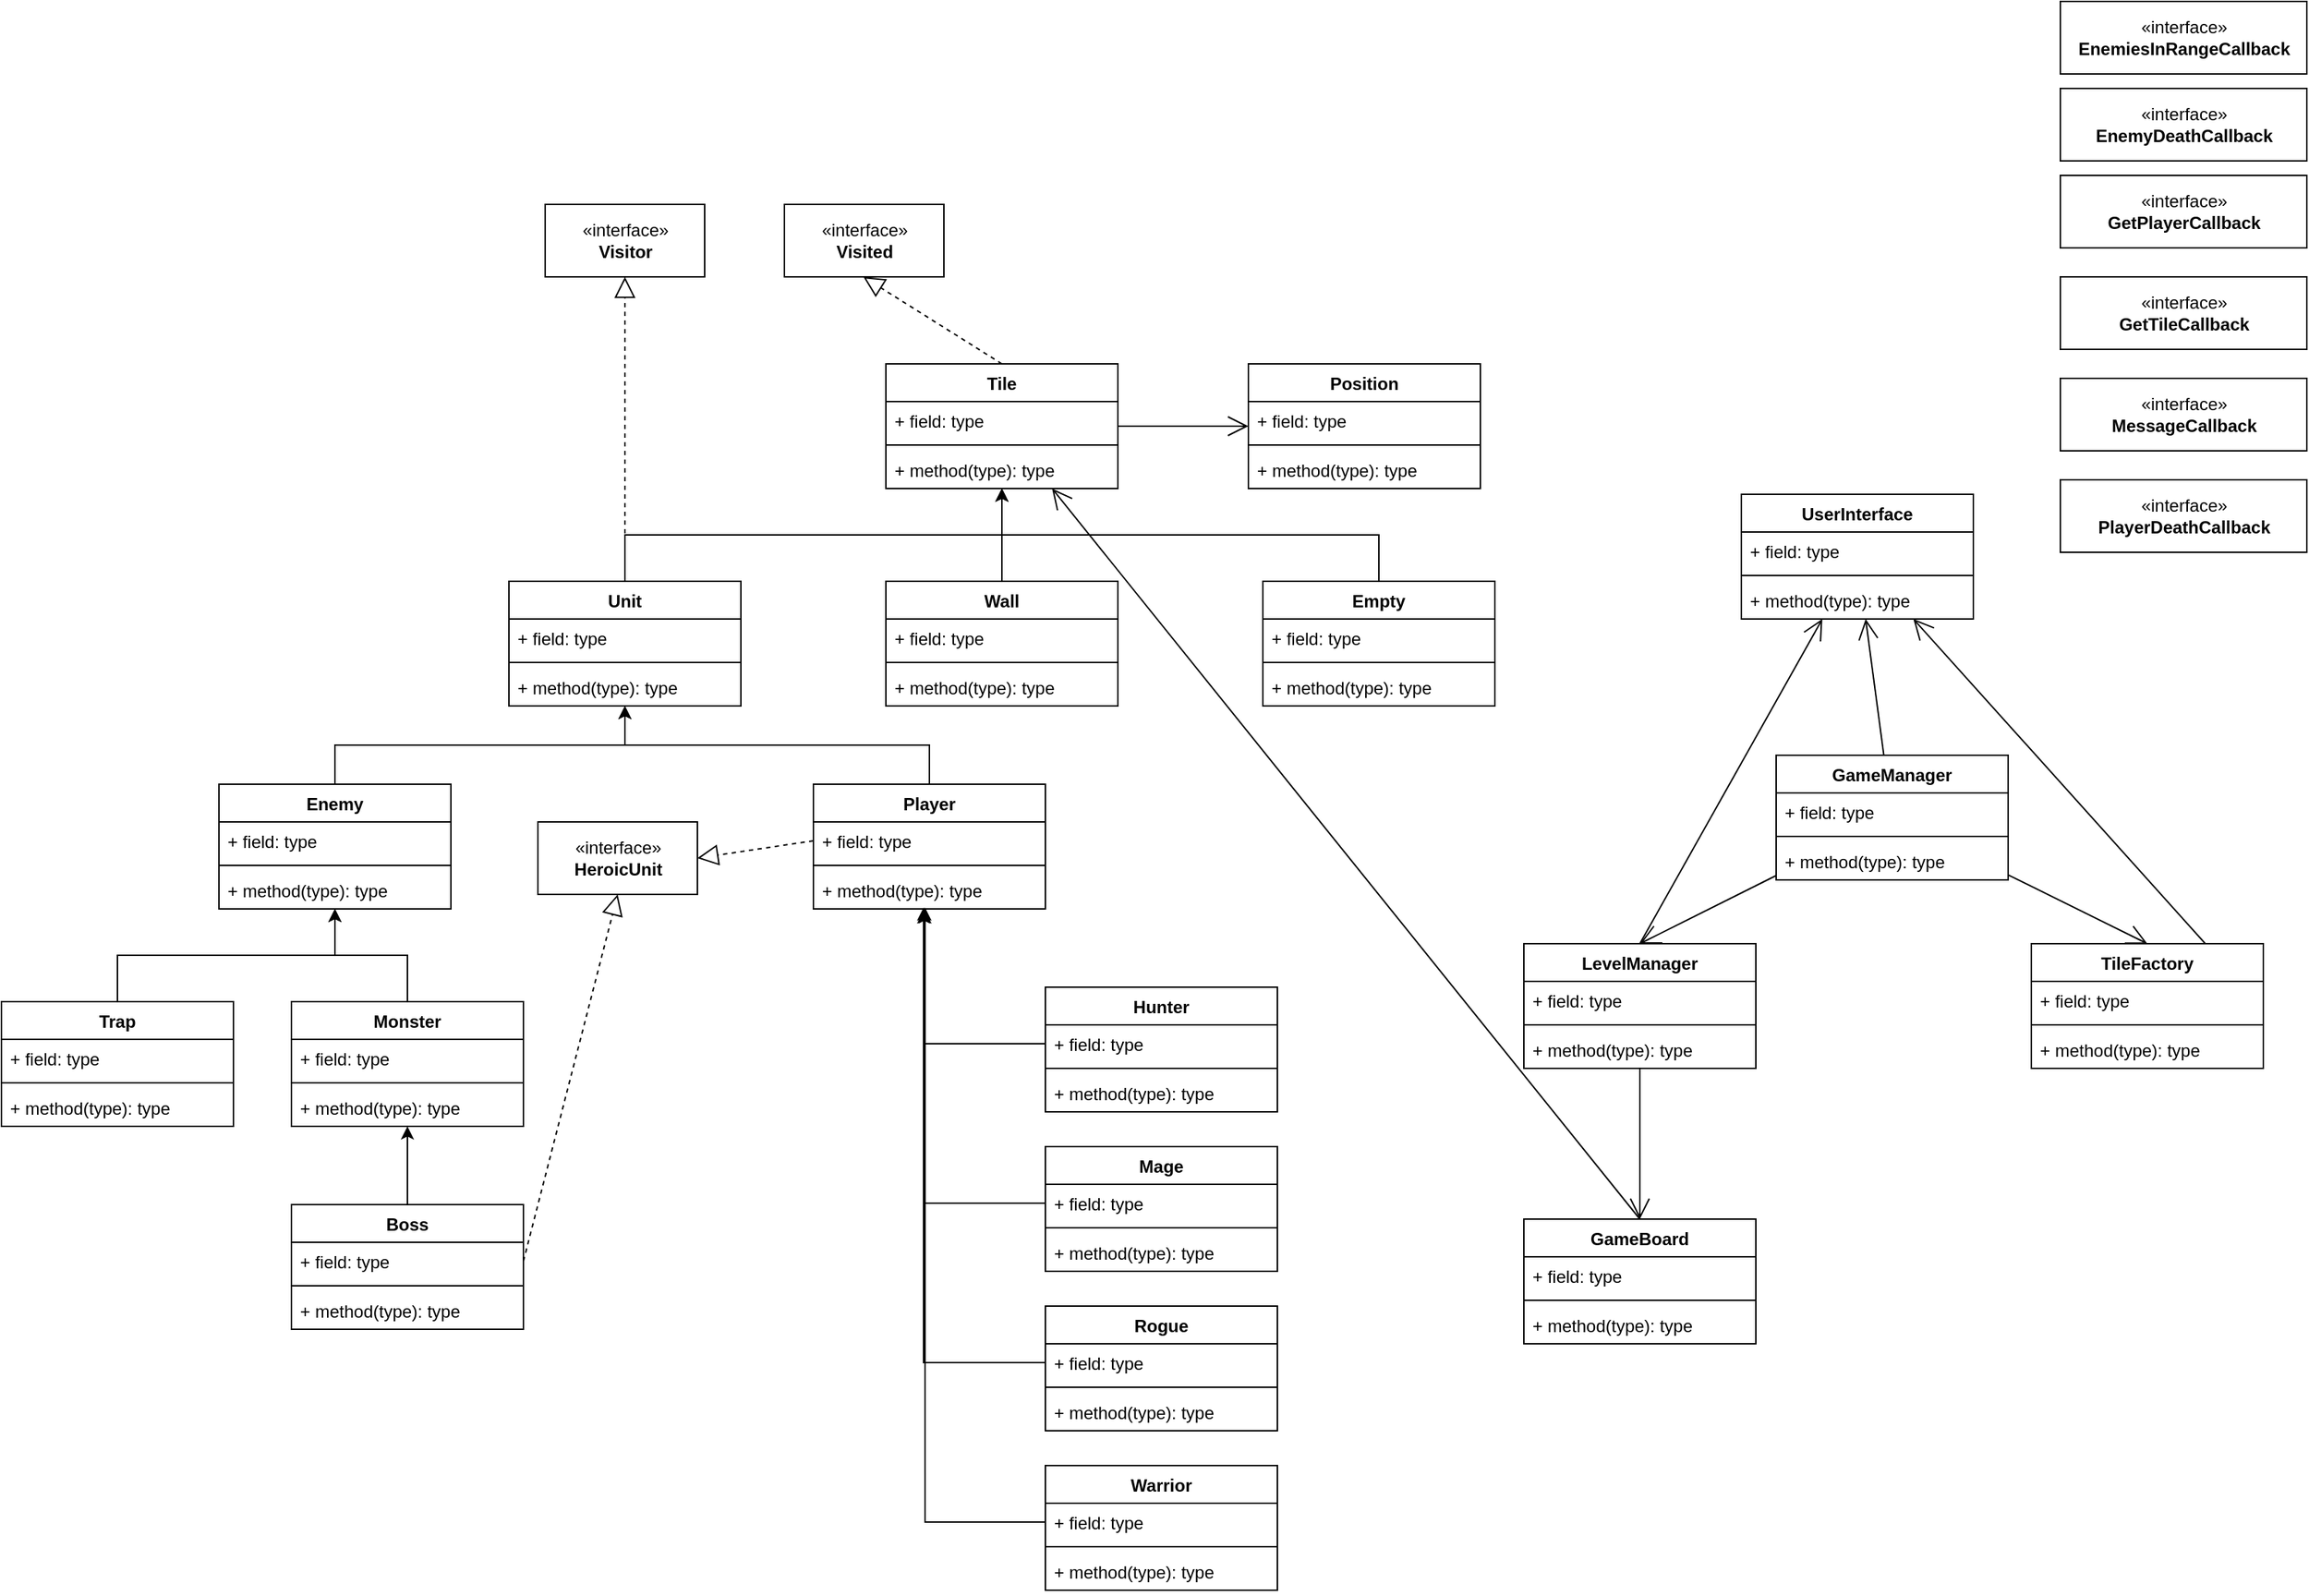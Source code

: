 <mxfile version="20.0.1" type="github">
  <diagram id="C5RBs43oDa-KdzZeNtuy" name="Page-1">
    <mxGraphModel dx="2249" dy="762" grid="1" gridSize="10" guides="1" tooltips="1" connect="1" arrows="1" fold="1" page="1" pageScale="1" pageWidth="827" pageHeight="1169" math="0" shadow="0">
      <root>
        <mxCell id="WIyWlLk6GJQsqaUBKTNV-0" />
        <mxCell id="WIyWlLk6GJQsqaUBKTNV-1" parent="WIyWlLk6GJQsqaUBKTNV-0" />
        <mxCell id="JuZ7l4JtfOOF57a4JMXo-0" value="UserInterface" style="swimlane;fontStyle=1;align=center;verticalAlign=top;childLayout=stackLayout;horizontal=1;startSize=26;horizontalStack=0;resizeParent=1;resizeParentMax=0;resizeLast=0;collapsible=1;marginBottom=0;" vertex="1" parent="WIyWlLk6GJQsqaUBKTNV-1">
          <mxGeometry x="390" y="360" width="160" height="86" as="geometry" />
        </mxCell>
        <mxCell id="JuZ7l4JtfOOF57a4JMXo-1" value="+ field: type" style="text;strokeColor=none;fillColor=none;align=left;verticalAlign=top;spacingLeft=4;spacingRight=4;overflow=hidden;rotatable=0;points=[[0,0.5],[1,0.5]];portConstraint=eastwest;" vertex="1" parent="JuZ7l4JtfOOF57a4JMXo-0">
          <mxGeometry y="26" width="160" height="26" as="geometry" />
        </mxCell>
        <mxCell id="JuZ7l4JtfOOF57a4JMXo-2" value="" style="line;strokeWidth=1;fillColor=none;align=left;verticalAlign=middle;spacingTop=-1;spacingLeft=3;spacingRight=3;rotatable=0;labelPosition=right;points=[];portConstraint=eastwest;" vertex="1" parent="JuZ7l4JtfOOF57a4JMXo-0">
          <mxGeometry y="52" width="160" height="8" as="geometry" />
        </mxCell>
        <mxCell id="JuZ7l4JtfOOF57a4JMXo-3" value="+ method(type): type" style="text;strokeColor=none;fillColor=none;align=left;verticalAlign=top;spacingLeft=4;spacingRight=4;overflow=hidden;rotatable=0;points=[[0,0.5],[1,0.5]];portConstraint=eastwest;" vertex="1" parent="JuZ7l4JtfOOF57a4JMXo-0">
          <mxGeometry y="60" width="160" height="26" as="geometry" />
        </mxCell>
        <mxCell id="JuZ7l4JtfOOF57a4JMXo-8" value="GameBoard" style="swimlane;fontStyle=1;align=center;verticalAlign=top;childLayout=stackLayout;horizontal=1;startSize=26;horizontalStack=0;resizeParent=1;resizeParentMax=0;resizeLast=0;collapsible=1;marginBottom=0;" vertex="1" parent="WIyWlLk6GJQsqaUBKTNV-1">
          <mxGeometry x="240" y="860" width="160" height="86" as="geometry" />
        </mxCell>
        <mxCell id="JuZ7l4JtfOOF57a4JMXo-9" value="+ field: type" style="text;strokeColor=none;fillColor=none;align=left;verticalAlign=top;spacingLeft=4;spacingRight=4;overflow=hidden;rotatable=0;points=[[0,0.5],[1,0.5]];portConstraint=eastwest;" vertex="1" parent="JuZ7l4JtfOOF57a4JMXo-8">
          <mxGeometry y="26" width="160" height="26" as="geometry" />
        </mxCell>
        <mxCell id="JuZ7l4JtfOOF57a4JMXo-10" value="" style="line;strokeWidth=1;fillColor=none;align=left;verticalAlign=middle;spacingTop=-1;spacingLeft=3;spacingRight=3;rotatable=0;labelPosition=right;points=[];portConstraint=eastwest;" vertex="1" parent="JuZ7l4JtfOOF57a4JMXo-8">
          <mxGeometry y="52" width="160" height="8" as="geometry" />
        </mxCell>
        <mxCell id="JuZ7l4JtfOOF57a4JMXo-11" value="+ method(type): type" style="text;strokeColor=none;fillColor=none;align=left;verticalAlign=top;spacingLeft=4;spacingRight=4;overflow=hidden;rotatable=0;points=[[0,0.5],[1,0.5]];portConstraint=eastwest;" vertex="1" parent="JuZ7l4JtfOOF57a4JMXo-8">
          <mxGeometry y="60" width="160" height="26" as="geometry" />
        </mxCell>
        <mxCell id="JuZ7l4JtfOOF57a4JMXo-12" value="GameManager" style="swimlane;fontStyle=1;align=center;verticalAlign=top;childLayout=stackLayout;horizontal=1;startSize=26;horizontalStack=0;resizeParent=1;resizeParentMax=0;resizeLast=0;collapsible=1;marginBottom=0;" vertex="1" parent="WIyWlLk6GJQsqaUBKTNV-1">
          <mxGeometry x="414" y="540" width="160" height="86" as="geometry" />
        </mxCell>
        <mxCell id="JuZ7l4JtfOOF57a4JMXo-13" value="+ field: type" style="text;strokeColor=none;fillColor=none;align=left;verticalAlign=top;spacingLeft=4;spacingRight=4;overflow=hidden;rotatable=0;points=[[0,0.5],[1,0.5]];portConstraint=eastwest;" vertex="1" parent="JuZ7l4JtfOOF57a4JMXo-12">
          <mxGeometry y="26" width="160" height="26" as="geometry" />
        </mxCell>
        <mxCell id="JuZ7l4JtfOOF57a4JMXo-14" value="" style="line;strokeWidth=1;fillColor=none;align=left;verticalAlign=middle;spacingTop=-1;spacingLeft=3;spacingRight=3;rotatable=0;labelPosition=right;points=[];portConstraint=eastwest;" vertex="1" parent="JuZ7l4JtfOOF57a4JMXo-12">
          <mxGeometry y="52" width="160" height="8" as="geometry" />
        </mxCell>
        <mxCell id="JuZ7l4JtfOOF57a4JMXo-15" value="+ method(type): type" style="text;strokeColor=none;fillColor=none;align=left;verticalAlign=top;spacingLeft=4;spacingRight=4;overflow=hidden;rotatable=0;points=[[0,0.5],[1,0.5]];portConstraint=eastwest;" vertex="1" parent="JuZ7l4JtfOOF57a4JMXo-12">
          <mxGeometry y="60" width="160" height="26" as="geometry" />
        </mxCell>
        <mxCell id="JuZ7l4JtfOOF57a4JMXo-16" value="LevelManager" style="swimlane;fontStyle=1;align=center;verticalAlign=top;childLayout=stackLayout;horizontal=1;startSize=26;horizontalStack=0;resizeParent=1;resizeParentMax=0;resizeLast=0;collapsible=1;marginBottom=0;" vertex="1" parent="WIyWlLk6GJQsqaUBKTNV-1">
          <mxGeometry x="240" y="670" width="160" height="86" as="geometry" />
        </mxCell>
        <mxCell id="JuZ7l4JtfOOF57a4JMXo-17" value="+ field: type" style="text;strokeColor=none;fillColor=none;align=left;verticalAlign=top;spacingLeft=4;spacingRight=4;overflow=hidden;rotatable=0;points=[[0,0.5],[1,0.5]];portConstraint=eastwest;" vertex="1" parent="JuZ7l4JtfOOF57a4JMXo-16">
          <mxGeometry y="26" width="160" height="26" as="geometry" />
        </mxCell>
        <mxCell id="JuZ7l4JtfOOF57a4JMXo-18" value="" style="line;strokeWidth=1;fillColor=none;align=left;verticalAlign=middle;spacingTop=-1;spacingLeft=3;spacingRight=3;rotatable=0;labelPosition=right;points=[];portConstraint=eastwest;" vertex="1" parent="JuZ7l4JtfOOF57a4JMXo-16">
          <mxGeometry y="52" width="160" height="8" as="geometry" />
        </mxCell>
        <mxCell id="JuZ7l4JtfOOF57a4JMXo-19" value="+ method(type): type" style="text;strokeColor=none;fillColor=none;align=left;verticalAlign=top;spacingLeft=4;spacingRight=4;overflow=hidden;rotatable=0;points=[[0,0.5],[1,0.5]];portConstraint=eastwest;" vertex="1" parent="JuZ7l4JtfOOF57a4JMXo-16">
          <mxGeometry y="60" width="160" height="26" as="geometry" />
        </mxCell>
        <mxCell id="JuZ7l4JtfOOF57a4JMXo-20" value="Position" style="swimlane;fontStyle=1;align=center;verticalAlign=top;childLayout=stackLayout;horizontal=1;startSize=26;horizontalStack=0;resizeParent=1;resizeParentMax=0;resizeLast=0;collapsible=1;marginBottom=0;" vertex="1" parent="WIyWlLk6GJQsqaUBKTNV-1">
          <mxGeometry x="50" y="270" width="160" height="86" as="geometry" />
        </mxCell>
        <mxCell id="JuZ7l4JtfOOF57a4JMXo-21" value="+ field: type" style="text;strokeColor=none;fillColor=none;align=left;verticalAlign=top;spacingLeft=4;spacingRight=4;overflow=hidden;rotatable=0;points=[[0,0.5],[1,0.5]];portConstraint=eastwest;" vertex="1" parent="JuZ7l4JtfOOF57a4JMXo-20">
          <mxGeometry y="26" width="160" height="26" as="geometry" />
        </mxCell>
        <mxCell id="JuZ7l4JtfOOF57a4JMXo-22" value="" style="line;strokeWidth=1;fillColor=none;align=left;verticalAlign=middle;spacingTop=-1;spacingLeft=3;spacingRight=3;rotatable=0;labelPosition=right;points=[];portConstraint=eastwest;" vertex="1" parent="JuZ7l4JtfOOF57a4JMXo-20">
          <mxGeometry y="52" width="160" height="8" as="geometry" />
        </mxCell>
        <mxCell id="JuZ7l4JtfOOF57a4JMXo-23" value="+ method(type): type" style="text;strokeColor=none;fillColor=none;align=left;verticalAlign=top;spacingLeft=4;spacingRight=4;overflow=hidden;rotatable=0;points=[[0,0.5],[1,0.5]];portConstraint=eastwest;" vertex="1" parent="JuZ7l4JtfOOF57a4JMXo-20">
          <mxGeometry y="60" width="160" height="26" as="geometry" />
        </mxCell>
        <mxCell id="JuZ7l4JtfOOF57a4JMXo-24" value="Tile" style="swimlane;fontStyle=1;align=center;verticalAlign=top;childLayout=stackLayout;horizontal=1;startSize=26;horizontalStack=0;resizeParent=1;resizeParentMax=0;resizeLast=0;collapsible=1;marginBottom=0;" vertex="1" parent="WIyWlLk6GJQsqaUBKTNV-1">
          <mxGeometry x="-200" y="270" width="160" height="86" as="geometry" />
        </mxCell>
        <mxCell id="JuZ7l4JtfOOF57a4JMXo-25" value="+ field: type" style="text;strokeColor=none;fillColor=none;align=left;verticalAlign=top;spacingLeft=4;spacingRight=4;overflow=hidden;rotatable=0;points=[[0,0.5],[1,0.5]];portConstraint=eastwest;" vertex="1" parent="JuZ7l4JtfOOF57a4JMXo-24">
          <mxGeometry y="26" width="160" height="26" as="geometry" />
        </mxCell>
        <mxCell id="JuZ7l4JtfOOF57a4JMXo-26" value="" style="line;strokeWidth=1;fillColor=none;align=left;verticalAlign=middle;spacingTop=-1;spacingLeft=3;spacingRight=3;rotatable=0;labelPosition=right;points=[];portConstraint=eastwest;" vertex="1" parent="JuZ7l4JtfOOF57a4JMXo-24">
          <mxGeometry y="52" width="160" height="8" as="geometry" />
        </mxCell>
        <mxCell id="JuZ7l4JtfOOF57a4JMXo-27" value="+ method(type): type" style="text;strokeColor=none;fillColor=none;align=left;verticalAlign=top;spacingLeft=4;spacingRight=4;overflow=hidden;rotatable=0;points=[[0,0.5],[1,0.5]];portConstraint=eastwest;" vertex="1" parent="JuZ7l4JtfOOF57a4JMXo-24">
          <mxGeometry y="60" width="160" height="26" as="geometry" />
        </mxCell>
        <mxCell id="JuZ7l4JtfOOF57a4JMXo-28" value="TileFactory" style="swimlane;fontStyle=1;align=center;verticalAlign=top;childLayout=stackLayout;horizontal=1;startSize=26;horizontalStack=0;resizeParent=1;resizeParentMax=0;resizeLast=0;collapsible=1;marginBottom=0;" vertex="1" parent="WIyWlLk6GJQsqaUBKTNV-1">
          <mxGeometry x="590" y="670" width="160" height="86" as="geometry" />
        </mxCell>
        <mxCell id="JuZ7l4JtfOOF57a4JMXo-29" value="+ field: type" style="text;strokeColor=none;fillColor=none;align=left;verticalAlign=top;spacingLeft=4;spacingRight=4;overflow=hidden;rotatable=0;points=[[0,0.5],[1,0.5]];portConstraint=eastwest;" vertex="1" parent="JuZ7l4JtfOOF57a4JMXo-28">
          <mxGeometry y="26" width="160" height="26" as="geometry" />
        </mxCell>
        <mxCell id="JuZ7l4JtfOOF57a4JMXo-30" value="" style="line;strokeWidth=1;fillColor=none;align=left;verticalAlign=middle;spacingTop=-1;spacingLeft=3;spacingRight=3;rotatable=0;labelPosition=right;points=[];portConstraint=eastwest;" vertex="1" parent="JuZ7l4JtfOOF57a4JMXo-28">
          <mxGeometry y="52" width="160" height="8" as="geometry" />
        </mxCell>
        <mxCell id="JuZ7l4JtfOOF57a4JMXo-31" value="+ method(type): type" style="text;strokeColor=none;fillColor=none;align=left;verticalAlign=top;spacingLeft=4;spacingRight=4;overflow=hidden;rotatable=0;points=[[0,0.5],[1,0.5]];portConstraint=eastwest;" vertex="1" parent="JuZ7l4JtfOOF57a4JMXo-28">
          <mxGeometry y="60" width="160" height="26" as="geometry" />
        </mxCell>
        <mxCell id="JuZ7l4JtfOOF57a4JMXo-32" value="«interface»&lt;br&gt;&lt;b&gt;EnemiesInRangeCallback&lt;/b&gt;" style="html=1;" vertex="1" parent="WIyWlLk6GJQsqaUBKTNV-1">
          <mxGeometry x="610" y="20" width="170" height="50" as="geometry" />
        </mxCell>
        <mxCell id="JuZ7l4JtfOOF57a4JMXo-33" value="«interface»&lt;br&gt;&lt;b&gt;EnemyDeathCallback&lt;/b&gt;" style="html=1;" vertex="1" parent="WIyWlLk6GJQsqaUBKTNV-1">
          <mxGeometry x="610" y="80" width="170" height="50" as="geometry" />
        </mxCell>
        <mxCell id="JuZ7l4JtfOOF57a4JMXo-34" value="«interface»&lt;br&gt;&lt;b&gt;GetPlayerCallback&lt;/b&gt;" style="html=1;" vertex="1" parent="WIyWlLk6GJQsqaUBKTNV-1">
          <mxGeometry x="610" y="140" width="170" height="50" as="geometry" />
        </mxCell>
        <mxCell id="JuZ7l4JtfOOF57a4JMXo-35" value="«interface»&lt;br&gt;&lt;b&gt;GetTileCallback&lt;/b&gt;" style="html=1;" vertex="1" parent="WIyWlLk6GJQsqaUBKTNV-1">
          <mxGeometry x="610" y="210" width="170" height="50" as="geometry" />
        </mxCell>
        <mxCell id="JuZ7l4JtfOOF57a4JMXo-36" value="«interface»&lt;br&gt;&lt;b&gt;MessageCallback&lt;/b&gt;" style="html=1;" vertex="1" parent="WIyWlLk6GJQsqaUBKTNV-1">
          <mxGeometry x="610" y="280" width="170" height="50" as="geometry" />
        </mxCell>
        <mxCell id="JuZ7l4JtfOOF57a4JMXo-37" value="«interface»&lt;br&gt;&lt;b&gt;PlayerDeathCallback&lt;/b&gt;" style="html=1;" vertex="1" parent="WIyWlLk6GJQsqaUBKTNV-1">
          <mxGeometry x="610" y="350" width="170" height="50" as="geometry" />
        </mxCell>
        <mxCell id="JuZ7l4JtfOOF57a4JMXo-112" style="edgeStyle=orthogonalEdgeStyle;rounded=0;orthogonalLoop=1;jettySize=auto;html=1;exitX=0.5;exitY=0;exitDx=0;exitDy=0;" edge="1" parent="WIyWlLk6GJQsqaUBKTNV-1" source="JuZ7l4JtfOOF57a4JMXo-47" target="JuZ7l4JtfOOF57a4JMXo-24">
          <mxGeometry relative="1" as="geometry" />
        </mxCell>
        <mxCell id="JuZ7l4JtfOOF57a4JMXo-47" value="Unit" style="swimlane;fontStyle=1;align=center;verticalAlign=top;childLayout=stackLayout;horizontal=1;startSize=26;horizontalStack=0;resizeParent=1;resizeParentMax=0;resizeLast=0;collapsible=1;marginBottom=0;" vertex="1" parent="WIyWlLk6GJQsqaUBKTNV-1">
          <mxGeometry x="-460" y="420" width="160" height="86" as="geometry" />
        </mxCell>
        <mxCell id="JuZ7l4JtfOOF57a4JMXo-48" value="+ field: type" style="text;strokeColor=none;fillColor=none;align=left;verticalAlign=top;spacingLeft=4;spacingRight=4;overflow=hidden;rotatable=0;points=[[0,0.5],[1,0.5]];portConstraint=eastwest;" vertex="1" parent="JuZ7l4JtfOOF57a4JMXo-47">
          <mxGeometry y="26" width="160" height="26" as="geometry" />
        </mxCell>
        <mxCell id="JuZ7l4JtfOOF57a4JMXo-49" value="" style="line;strokeWidth=1;fillColor=none;align=left;verticalAlign=middle;spacingTop=-1;spacingLeft=3;spacingRight=3;rotatable=0;labelPosition=right;points=[];portConstraint=eastwest;" vertex="1" parent="JuZ7l4JtfOOF57a4JMXo-47">
          <mxGeometry y="52" width="160" height="8" as="geometry" />
        </mxCell>
        <mxCell id="JuZ7l4JtfOOF57a4JMXo-50" value="+ method(type): type" style="text;strokeColor=none;fillColor=none;align=left;verticalAlign=top;spacingLeft=4;spacingRight=4;overflow=hidden;rotatable=0;points=[[0,0.5],[1,0.5]];portConstraint=eastwest;" vertex="1" parent="JuZ7l4JtfOOF57a4JMXo-47">
          <mxGeometry y="60" width="160" height="26" as="geometry" />
        </mxCell>
        <mxCell id="JuZ7l4JtfOOF57a4JMXo-110" style="edgeStyle=orthogonalEdgeStyle;rounded=0;orthogonalLoop=1;jettySize=auto;html=1;exitX=0.5;exitY=0;exitDx=0;exitDy=0;" edge="1" parent="WIyWlLk6GJQsqaUBKTNV-1" source="JuZ7l4JtfOOF57a4JMXo-51" target="JuZ7l4JtfOOF57a4JMXo-47">
          <mxGeometry relative="1" as="geometry" />
        </mxCell>
        <mxCell id="JuZ7l4JtfOOF57a4JMXo-51" value="Player" style="swimlane;fontStyle=1;align=center;verticalAlign=top;childLayout=stackLayout;horizontal=1;startSize=26;horizontalStack=0;resizeParent=1;resizeParentMax=0;resizeLast=0;collapsible=1;marginBottom=0;" vertex="1" parent="WIyWlLk6GJQsqaUBKTNV-1">
          <mxGeometry x="-250" y="560" width="160" height="86" as="geometry" />
        </mxCell>
        <mxCell id="JuZ7l4JtfOOF57a4JMXo-52" value="+ field: type" style="text;strokeColor=none;fillColor=none;align=left;verticalAlign=top;spacingLeft=4;spacingRight=4;overflow=hidden;rotatable=0;points=[[0,0.5],[1,0.5]];portConstraint=eastwest;" vertex="1" parent="JuZ7l4JtfOOF57a4JMXo-51">
          <mxGeometry y="26" width="160" height="26" as="geometry" />
        </mxCell>
        <mxCell id="JuZ7l4JtfOOF57a4JMXo-53" value="" style="line;strokeWidth=1;fillColor=none;align=left;verticalAlign=middle;spacingTop=-1;spacingLeft=3;spacingRight=3;rotatable=0;labelPosition=right;points=[];portConstraint=eastwest;" vertex="1" parent="JuZ7l4JtfOOF57a4JMXo-51">
          <mxGeometry y="52" width="160" height="8" as="geometry" />
        </mxCell>
        <mxCell id="JuZ7l4JtfOOF57a4JMXo-54" value="+ method(type): type" style="text;strokeColor=none;fillColor=none;align=left;verticalAlign=top;spacingLeft=4;spacingRight=4;overflow=hidden;rotatable=0;points=[[0,0.5],[1,0.5]];portConstraint=eastwest;" vertex="1" parent="JuZ7l4JtfOOF57a4JMXo-51">
          <mxGeometry y="60" width="160" height="26" as="geometry" />
        </mxCell>
        <mxCell id="JuZ7l4JtfOOF57a4JMXo-111" style="edgeStyle=orthogonalEdgeStyle;rounded=0;orthogonalLoop=1;jettySize=auto;html=1;exitX=0.5;exitY=0;exitDx=0;exitDy=0;" edge="1" parent="WIyWlLk6GJQsqaUBKTNV-1" source="JuZ7l4JtfOOF57a4JMXo-55" target="JuZ7l4JtfOOF57a4JMXo-47">
          <mxGeometry relative="1" as="geometry" />
        </mxCell>
        <mxCell id="JuZ7l4JtfOOF57a4JMXo-55" value="Enemy" style="swimlane;fontStyle=1;align=center;verticalAlign=top;childLayout=stackLayout;horizontal=1;startSize=26;horizontalStack=0;resizeParent=1;resizeParentMax=0;resizeLast=0;collapsible=1;marginBottom=0;" vertex="1" parent="WIyWlLk6GJQsqaUBKTNV-1">
          <mxGeometry x="-660" y="560" width="160" height="86" as="geometry" />
        </mxCell>
        <mxCell id="JuZ7l4JtfOOF57a4JMXo-56" value="+ field: type" style="text;strokeColor=none;fillColor=none;align=left;verticalAlign=top;spacingLeft=4;spacingRight=4;overflow=hidden;rotatable=0;points=[[0,0.5],[1,0.5]];portConstraint=eastwest;" vertex="1" parent="JuZ7l4JtfOOF57a4JMXo-55">
          <mxGeometry y="26" width="160" height="26" as="geometry" />
        </mxCell>
        <mxCell id="JuZ7l4JtfOOF57a4JMXo-57" value="" style="line;strokeWidth=1;fillColor=none;align=left;verticalAlign=middle;spacingTop=-1;spacingLeft=3;spacingRight=3;rotatable=0;labelPosition=right;points=[];portConstraint=eastwest;" vertex="1" parent="JuZ7l4JtfOOF57a4JMXo-55">
          <mxGeometry y="52" width="160" height="8" as="geometry" />
        </mxCell>
        <mxCell id="JuZ7l4JtfOOF57a4JMXo-58" value="+ method(type): type" style="text;strokeColor=none;fillColor=none;align=left;verticalAlign=top;spacingLeft=4;spacingRight=4;overflow=hidden;rotatable=0;points=[[0,0.5],[1,0.5]];portConstraint=eastwest;" vertex="1" parent="JuZ7l4JtfOOF57a4JMXo-55">
          <mxGeometry y="60" width="160" height="26" as="geometry" />
        </mxCell>
        <mxCell id="JuZ7l4JtfOOF57a4JMXo-114" style="edgeStyle=orthogonalEdgeStyle;rounded=0;orthogonalLoop=1;jettySize=auto;html=1;exitX=0.5;exitY=0;exitDx=0;exitDy=0;" edge="1" parent="WIyWlLk6GJQsqaUBKTNV-1" source="JuZ7l4JtfOOF57a4JMXo-59" target="JuZ7l4JtfOOF57a4JMXo-24">
          <mxGeometry relative="1" as="geometry" />
        </mxCell>
        <mxCell id="JuZ7l4JtfOOF57a4JMXo-59" value="Empty" style="swimlane;fontStyle=1;align=center;verticalAlign=top;childLayout=stackLayout;horizontal=1;startSize=26;horizontalStack=0;resizeParent=1;resizeParentMax=0;resizeLast=0;collapsible=1;marginBottom=0;" vertex="1" parent="WIyWlLk6GJQsqaUBKTNV-1">
          <mxGeometry x="60" y="420" width="160" height="86" as="geometry" />
        </mxCell>
        <mxCell id="JuZ7l4JtfOOF57a4JMXo-60" value="+ field: type" style="text;strokeColor=none;fillColor=none;align=left;verticalAlign=top;spacingLeft=4;spacingRight=4;overflow=hidden;rotatable=0;points=[[0,0.5],[1,0.5]];portConstraint=eastwest;" vertex="1" parent="JuZ7l4JtfOOF57a4JMXo-59">
          <mxGeometry y="26" width="160" height="26" as="geometry" />
        </mxCell>
        <mxCell id="JuZ7l4JtfOOF57a4JMXo-61" value="" style="line;strokeWidth=1;fillColor=none;align=left;verticalAlign=middle;spacingTop=-1;spacingLeft=3;spacingRight=3;rotatable=0;labelPosition=right;points=[];portConstraint=eastwest;" vertex="1" parent="JuZ7l4JtfOOF57a4JMXo-59">
          <mxGeometry y="52" width="160" height="8" as="geometry" />
        </mxCell>
        <mxCell id="JuZ7l4JtfOOF57a4JMXo-62" value="+ method(type): type" style="text;strokeColor=none;fillColor=none;align=left;verticalAlign=top;spacingLeft=4;spacingRight=4;overflow=hidden;rotatable=0;points=[[0,0.5],[1,0.5]];portConstraint=eastwest;" vertex="1" parent="JuZ7l4JtfOOF57a4JMXo-59">
          <mxGeometry y="60" width="160" height="26" as="geometry" />
        </mxCell>
        <mxCell id="JuZ7l4JtfOOF57a4JMXo-113" style="edgeStyle=orthogonalEdgeStyle;rounded=0;orthogonalLoop=1;jettySize=auto;html=1;exitX=0.5;exitY=0;exitDx=0;exitDy=0;" edge="1" parent="WIyWlLk6GJQsqaUBKTNV-1" source="JuZ7l4JtfOOF57a4JMXo-63" target="JuZ7l4JtfOOF57a4JMXo-24">
          <mxGeometry relative="1" as="geometry" />
        </mxCell>
        <mxCell id="JuZ7l4JtfOOF57a4JMXo-63" value="Wall" style="swimlane;fontStyle=1;align=center;verticalAlign=top;childLayout=stackLayout;horizontal=1;startSize=26;horizontalStack=0;resizeParent=1;resizeParentMax=0;resizeLast=0;collapsible=1;marginBottom=0;" vertex="1" parent="WIyWlLk6GJQsqaUBKTNV-1">
          <mxGeometry x="-200" y="420" width="160" height="86" as="geometry" />
        </mxCell>
        <mxCell id="JuZ7l4JtfOOF57a4JMXo-64" value="+ field: type" style="text;strokeColor=none;fillColor=none;align=left;verticalAlign=top;spacingLeft=4;spacingRight=4;overflow=hidden;rotatable=0;points=[[0,0.5],[1,0.5]];portConstraint=eastwest;" vertex="1" parent="JuZ7l4JtfOOF57a4JMXo-63">
          <mxGeometry y="26" width="160" height="26" as="geometry" />
        </mxCell>
        <mxCell id="JuZ7l4JtfOOF57a4JMXo-65" value="" style="line;strokeWidth=1;fillColor=none;align=left;verticalAlign=middle;spacingTop=-1;spacingLeft=3;spacingRight=3;rotatable=0;labelPosition=right;points=[];portConstraint=eastwest;" vertex="1" parent="JuZ7l4JtfOOF57a4JMXo-63">
          <mxGeometry y="52" width="160" height="8" as="geometry" />
        </mxCell>
        <mxCell id="JuZ7l4JtfOOF57a4JMXo-66" value="+ method(type): type" style="text;strokeColor=none;fillColor=none;align=left;verticalAlign=top;spacingLeft=4;spacingRight=4;overflow=hidden;rotatable=0;points=[[0,0.5],[1,0.5]];portConstraint=eastwest;" vertex="1" parent="JuZ7l4JtfOOF57a4JMXo-63">
          <mxGeometry y="60" width="160" height="26" as="geometry" />
        </mxCell>
        <mxCell id="JuZ7l4JtfOOF57a4JMXo-67" value="«interface»&lt;br&gt;&lt;b&gt;Visitor&lt;/b&gt;" style="html=1;" vertex="1" parent="WIyWlLk6GJQsqaUBKTNV-1">
          <mxGeometry x="-435" y="160" width="110" height="50" as="geometry" />
        </mxCell>
        <mxCell id="JuZ7l4JtfOOF57a4JMXo-68" value="«interface»&lt;br&gt;&lt;b&gt;Visited&lt;/b&gt;" style="html=1;" vertex="1" parent="WIyWlLk6GJQsqaUBKTNV-1">
          <mxGeometry x="-270" y="160" width="110" height="50" as="geometry" />
        </mxCell>
        <mxCell id="JuZ7l4JtfOOF57a4JMXo-69" value="«interface»&lt;br&gt;&lt;b&gt;HeroicUnit&lt;/b&gt;" style="html=1;" vertex="1" parent="WIyWlLk6GJQsqaUBKTNV-1">
          <mxGeometry x="-440" y="586" width="110" height="50" as="geometry" />
        </mxCell>
        <mxCell id="JuZ7l4JtfOOF57a4JMXo-70" value="Hunter" style="swimlane;fontStyle=1;align=center;verticalAlign=top;childLayout=stackLayout;horizontal=1;startSize=26;horizontalStack=0;resizeParent=1;resizeParentMax=0;resizeLast=0;collapsible=1;marginBottom=0;" vertex="1" parent="WIyWlLk6GJQsqaUBKTNV-1">
          <mxGeometry x="-90" y="700" width="160" height="86" as="geometry" />
        </mxCell>
        <mxCell id="JuZ7l4JtfOOF57a4JMXo-71" value="+ field: type" style="text;strokeColor=none;fillColor=none;align=left;verticalAlign=top;spacingLeft=4;spacingRight=4;overflow=hidden;rotatable=0;points=[[0,0.5],[1,0.5]];portConstraint=eastwest;" vertex="1" parent="JuZ7l4JtfOOF57a4JMXo-70">
          <mxGeometry y="26" width="160" height="26" as="geometry" />
        </mxCell>
        <mxCell id="JuZ7l4JtfOOF57a4JMXo-72" value="" style="line;strokeWidth=1;fillColor=none;align=left;verticalAlign=middle;spacingTop=-1;spacingLeft=3;spacingRight=3;rotatable=0;labelPosition=right;points=[];portConstraint=eastwest;" vertex="1" parent="JuZ7l4JtfOOF57a4JMXo-70">
          <mxGeometry y="52" width="160" height="8" as="geometry" />
        </mxCell>
        <mxCell id="JuZ7l4JtfOOF57a4JMXo-73" value="+ method(type): type" style="text;strokeColor=none;fillColor=none;align=left;verticalAlign=top;spacingLeft=4;spacingRight=4;overflow=hidden;rotatable=0;points=[[0,0.5],[1,0.5]];portConstraint=eastwest;" vertex="1" parent="JuZ7l4JtfOOF57a4JMXo-70">
          <mxGeometry y="60" width="160" height="26" as="geometry" />
        </mxCell>
        <mxCell id="JuZ7l4JtfOOF57a4JMXo-74" value="Mage" style="swimlane;fontStyle=1;align=center;verticalAlign=top;childLayout=stackLayout;horizontal=1;startSize=26;horizontalStack=0;resizeParent=1;resizeParentMax=0;resizeLast=0;collapsible=1;marginBottom=0;" vertex="1" parent="WIyWlLk6GJQsqaUBKTNV-1">
          <mxGeometry x="-90" y="810" width="160" height="86" as="geometry" />
        </mxCell>
        <mxCell id="JuZ7l4JtfOOF57a4JMXo-75" value="+ field: type" style="text;strokeColor=none;fillColor=none;align=left;verticalAlign=top;spacingLeft=4;spacingRight=4;overflow=hidden;rotatable=0;points=[[0,0.5],[1,0.5]];portConstraint=eastwest;" vertex="1" parent="JuZ7l4JtfOOF57a4JMXo-74">
          <mxGeometry y="26" width="160" height="26" as="geometry" />
        </mxCell>
        <mxCell id="JuZ7l4JtfOOF57a4JMXo-76" value="" style="line;strokeWidth=1;fillColor=none;align=left;verticalAlign=middle;spacingTop=-1;spacingLeft=3;spacingRight=3;rotatable=0;labelPosition=right;points=[];portConstraint=eastwest;" vertex="1" parent="JuZ7l4JtfOOF57a4JMXo-74">
          <mxGeometry y="52" width="160" height="8" as="geometry" />
        </mxCell>
        <mxCell id="JuZ7l4JtfOOF57a4JMXo-77" value="+ method(type): type" style="text;strokeColor=none;fillColor=none;align=left;verticalAlign=top;spacingLeft=4;spacingRight=4;overflow=hidden;rotatable=0;points=[[0,0.5],[1,0.5]];portConstraint=eastwest;" vertex="1" parent="JuZ7l4JtfOOF57a4JMXo-74">
          <mxGeometry y="60" width="160" height="26" as="geometry" />
        </mxCell>
        <mxCell id="JuZ7l4JtfOOF57a4JMXo-78" value="Rogue" style="swimlane;fontStyle=1;align=center;verticalAlign=top;childLayout=stackLayout;horizontal=1;startSize=26;horizontalStack=0;resizeParent=1;resizeParentMax=0;resizeLast=0;collapsible=1;marginBottom=0;" vertex="1" parent="WIyWlLk6GJQsqaUBKTNV-1">
          <mxGeometry x="-90" y="920" width="160" height="86" as="geometry" />
        </mxCell>
        <mxCell id="JuZ7l4JtfOOF57a4JMXo-79" value="+ field: type" style="text;strokeColor=none;fillColor=none;align=left;verticalAlign=top;spacingLeft=4;spacingRight=4;overflow=hidden;rotatable=0;points=[[0,0.5],[1,0.5]];portConstraint=eastwest;" vertex="1" parent="JuZ7l4JtfOOF57a4JMXo-78">
          <mxGeometry y="26" width="160" height="26" as="geometry" />
        </mxCell>
        <mxCell id="JuZ7l4JtfOOF57a4JMXo-80" value="" style="line;strokeWidth=1;fillColor=none;align=left;verticalAlign=middle;spacingTop=-1;spacingLeft=3;spacingRight=3;rotatable=0;labelPosition=right;points=[];portConstraint=eastwest;" vertex="1" parent="JuZ7l4JtfOOF57a4JMXo-78">
          <mxGeometry y="52" width="160" height="8" as="geometry" />
        </mxCell>
        <mxCell id="JuZ7l4JtfOOF57a4JMXo-81" value="+ method(type): type" style="text;strokeColor=none;fillColor=none;align=left;verticalAlign=top;spacingLeft=4;spacingRight=4;overflow=hidden;rotatable=0;points=[[0,0.5],[1,0.5]];portConstraint=eastwest;" vertex="1" parent="JuZ7l4JtfOOF57a4JMXo-78">
          <mxGeometry y="60" width="160" height="26" as="geometry" />
        </mxCell>
        <mxCell id="JuZ7l4JtfOOF57a4JMXo-82" value="Warrior" style="swimlane;fontStyle=1;align=center;verticalAlign=top;childLayout=stackLayout;horizontal=1;startSize=26;horizontalStack=0;resizeParent=1;resizeParentMax=0;resizeLast=0;collapsible=1;marginBottom=0;" vertex="1" parent="WIyWlLk6GJQsqaUBKTNV-1">
          <mxGeometry x="-90" y="1030" width="160" height="86" as="geometry" />
        </mxCell>
        <mxCell id="JuZ7l4JtfOOF57a4JMXo-83" value="+ field: type" style="text;strokeColor=none;fillColor=none;align=left;verticalAlign=top;spacingLeft=4;spacingRight=4;overflow=hidden;rotatable=0;points=[[0,0.5],[1,0.5]];portConstraint=eastwest;" vertex="1" parent="JuZ7l4JtfOOF57a4JMXo-82">
          <mxGeometry y="26" width="160" height="26" as="geometry" />
        </mxCell>
        <mxCell id="JuZ7l4JtfOOF57a4JMXo-84" value="" style="line;strokeWidth=1;fillColor=none;align=left;verticalAlign=middle;spacingTop=-1;spacingLeft=3;spacingRight=3;rotatable=0;labelPosition=right;points=[];portConstraint=eastwest;" vertex="1" parent="JuZ7l4JtfOOF57a4JMXo-82">
          <mxGeometry y="52" width="160" height="8" as="geometry" />
        </mxCell>
        <mxCell id="JuZ7l4JtfOOF57a4JMXo-85" value="+ method(type): type" style="text;strokeColor=none;fillColor=none;align=left;verticalAlign=top;spacingLeft=4;spacingRight=4;overflow=hidden;rotatable=0;points=[[0,0.5],[1,0.5]];portConstraint=eastwest;" vertex="1" parent="JuZ7l4JtfOOF57a4JMXo-82">
          <mxGeometry y="60" width="160" height="26" as="geometry" />
        </mxCell>
        <mxCell id="JuZ7l4JtfOOF57a4JMXo-107" style="edgeStyle=orthogonalEdgeStyle;rounded=0;orthogonalLoop=1;jettySize=auto;html=1;exitX=0.5;exitY=0;exitDx=0;exitDy=0;" edge="1" parent="WIyWlLk6GJQsqaUBKTNV-1" source="JuZ7l4JtfOOF57a4JMXo-86" target="JuZ7l4JtfOOF57a4JMXo-55">
          <mxGeometry relative="1" as="geometry" />
        </mxCell>
        <mxCell id="JuZ7l4JtfOOF57a4JMXo-86" value="Monster" style="swimlane;fontStyle=1;align=center;verticalAlign=top;childLayout=stackLayout;horizontal=1;startSize=26;horizontalStack=0;resizeParent=1;resizeParentMax=0;resizeLast=0;collapsible=1;marginBottom=0;" vertex="1" parent="WIyWlLk6GJQsqaUBKTNV-1">
          <mxGeometry x="-610" y="710" width="160" height="86" as="geometry" />
        </mxCell>
        <mxCell id="JuZ7l4JtfOOF57a4JMXo-87" value="+ field: type" style="text;strokeColor=none;fillColor=none;align=left;verticalAlign=top;spacingLeft=4;spacingRight=4;overflow=hidden;rotatable=0;points=[[0,0.5],[1,0.5]];portConstraint=eastwest;" vertex="1" parent="JuZ7l4JtfOOF57a4JMXo-86">
          <mxGeometry y="26" width="160" height="26" as="geometry" />
        </mxCell>
        <mxCell id="JuZ7l4JtfOOF57a4JMXo-88" value="" style="line;strokeWidth=1;fillColor=none;align=left;verticalAlign=middle;spacingTop=-1;spacingLeft=3;spacingRight=3;rotatable=0;labelPosition=right;points=[];portConstraint=eastwest;" vertex="1" parent="JuZ7l4JtfOOF57a4JMXo-86">
          <mxGeometry y="52" width="160" height="8" as="geometry" />
        </mxCell>
        <mxCell id="JuZ7l4JtfOOF57a4JMXo-89" value="+ method(type): type" style="text;strokeColor=none;fillColor=none;align=left;verticalAlign=top;spacingLeft=4;spacingRight=4;overflow=hidden;rotatable=0;points=[[0,0.5],[1,0.5]];portConstraint=eastwest;" vertex="1" parent="JuZ7l4JtfOOF57a4JMXo-86">
          <mxGeometry y="60" width="160" height="26" as="geometry" />
        </mxCell>
        <mxCell id="JuZ7l4JtfOOF57a4JMXo-109" style="edgeStyle=orthogonalEdgeStyle;rounded=0;orthogonalLoop=1;jettySize=auto;html=1;exitX=0.5;exitY=0;exitDx=0;exitDy=0;" edge="1" parent="WIyWlLk6GJQsqaUBKTNV-1" source="JuZ7l4JtfOOF57a4JMXo-90" target="JuZ7l4JtfOOF57a4JMXo-55">
          <mxGeometry relative="1" as="geometry" />
        </mxCell>
        <mxCell id="JuZ7l4JtfOOF57a4JMXo-90" value="Trap" style="swimlane;fontStyle=1;align=center;verticalAlign=top;childLayout=stackLayout;horizontal=1;startSize=26;horizontalStack=0;resizeParent=1;resizeParentMax=0;resizeLast=0;collapsible=1;marginBottom=0;" vertex="1" parent="WIyWlLk6GJQsqaUBKTNV-1">
          <mxGeometry x="-810" y="710" width="160" height="86" as="geometry" />
        </mxCell>
        <mxCell id="JuZ7l4JtfOOF57a4JMXo-91" value="+ field: type" style="text;strokeColor=none;fillColor=none;align=left;verticalAlign=top;spacingLeft=4;spacingRight=4;overflow=hidden;rotatable=0;points=[[0,0.5],[1,0.5]];portConstraint=eastwest;" vertex="1" parent="JuZ7l4JtfOOF57a4JMXo-90">
          <mxGeometry y="26" width="160" height="26" as="geometry" />
        </mxCell>
        <mxCell id="JuZ7l4JtfOOF57a4JMXo-92" value="" style="line;strokeWidth=1;fillColor=none;align=left;verticalAlign=middle;spacingTop=-1;spacingLeft=3;spacingRight=3;rotatable=0;labelPosition=right;points=[];portConstraint=eastwest;" vertex="1" parent="JuZ7l4JtfOOF57a4JMXo-90">
          <mxGeometry y="52" width="160" height="8" as="geometry" />
        </mxCell>
        <mxCell id="JuZ7l4JtfOOF57a4JMXo-93" value="+ method(type): type" style="text;strokeColor=none;fillColor=none;align=left;verticalAlign=top;spacingLeft=4;spacingRight=4;overflow=hidden;rotatable=0;points=[[0,0.5],[1,0.5]];portConstraint=eastwest;" vertex="1" parent="JuZ7l4JtfOOF57a4JMXo-90">
          <mxGeometry y="60" width="160" height="26" as="geometry" />
        </mxCell>
        <mxCell id="JuZ7l4JtfOOF57a4JMXo-108" style="edgeStyle=orthogonalEdgeStyle;rounded=0;orthogonalLoop=1;jettySize=auto;html=1;exitX=0.5;exitY=0;exitDx=0;exitDy=0;" edge="1" parent="WIyWlLk6GJQsqaUBKTNV-1" source="JuZ7l4JtfOOF57a4JMXo-94" target="JuZ7l4JtfOOF57a4JMXo-86">
          <mxGeometry relative="1" as="geometry" />
        </mxCell>
        <mxCell id="JuZ7l4JtfOOF57a4JMXo-94" value="Boss" style="swimlane;fontStyle=1;align=center;verticalAlign=top;childLayout=stackLayout;horizontal=1;startSize=26;horizontalStack=0;resizeParent=1;resizeParentMax=0;resizeLast=0;collapsible=1;marginBottom=0;" vertex="1" parent="WIyWlLk6GJQsqaUBKTNV-1">
          <mxGeometry x="-610" y="850" width="160" height="86" as="geometry" />
        </mxCell>
        <mxCell id="JuZ7l4JtfOOF57a4JMXo-95" value="+ field: type" style="text;strokeColor=none;fillColor=none;align=left;verticalAlign=top;spacingLeft=4;spacingRight=4;overflow=hidden;rotatable=0;points=[[0,0.5],[1,0.5]];portConstraint=eastwest;" vertex="1" parent="JuZ7l4JtfOOF57a4JMXo-94">
          <mxGeometry y="26" width="160" height="26" as="geometry" />
        </mxCell>
        <mxCell id="JuZ7l4JtfOOF57a4JMXo-96" value="" style="line;strokeWidth=1;fillColor=none;align=left;verticalAlign=middle;spacingTop=-1;spacingLeft=3;spacingRight=3;rotatable=0;labelPosition=right;points=[];portConstraint=eastwest;" vertex="1" parent="JuZ7l4JtfOOF57a4JMXo-94">
          <mxGeometry y="52" width="160" height="8" as="geometry" />
        </mxCell>
        <mxCell id="JuZ7l4JtfOOF57a4JMXo-97" value="+ method(type): type" style="text;strokeColor=none;fillColor=none;align=left;verticalAlign=top;spacingLeft=4;spacingRight=4;overflow=hidden;rotatable=0;points=[[0,0.5],[1,0.5]];portConstraint=eastwest;" vertex="1" parent="JuZ7l4JtfOOF57a4JMXo-94">
          <mxGeometry y="60" width="160" height="26" as="geometry" />
        </mxCell>
        <mxCell id="JuZ7l4JtfOOF57a4JMXo-99" style="edgeStyle=orthogonalEdgeStyle;rounded=0;orthogonalLoop=1;jettySize=auto;html=1;exitX=0;exitY=0.5;exitDx=0;exitDy=0;entryX=0.481;entryY=0.962;entryDx=0;entryDy=0;entryPerimeter=0;" edge="1" parent="WIyWlLk6GJQsqaUBKTNV-1" source="JuZ7l4JtfOOF57a4JMXo-75" target="JuZ7l4JtfOOF57a4JMXo-54">
          <mxGeometry relative="1" as="geometry">
            <mxPoint x="-220" y="650" as="targetPoint" />
          </mxGeometry>
        </mxCell>
        <mxCell id="JuZ7l4JtfOOF57a4JMXo-100" style="edgeStyle=orthogonalEdgeStyle;rounded=0;orthogonalLoop=1;jettySize=auto;html=1;exitX=0;exitY=0.5;exitDx=0;exitDy=0;entryX=0.475;entryY=1.038;entryDx=0;entryDy=0;entryPerimeter=0;" edge="1" parent="WIyWlLk6GJQsqaUBKTNV-1" source="JuZ7l4JtfOOF57a4JMXo-79" target="JuZ7l4JtfOOF57a4JMXo-54">
          <mxGeometry relative="1" as="geometry">
            <mxPoint x="-220" y="650" as="targetPoint" />
          </mxGeometry>
        </mxCell>
        <mxCell id="JuZ7l4JtfOOF57a4JMXo-101" style="edgeStyle=orthogonalEdgeStyle;rounded=0;orthogonalLoop=1;jettySize=auto;html=1;exitX=0;exitY=0.5;exitDx=0;exitDy=0;entryX=0.481;entryY=1.038;entryDx=0;entryDy=0;entryPerimeter=0;" edge="1" parent="WIyWlLk6GJQsqaUBKTNV-1" source="JuZ7l4JtfOOF57a4JMXo-83" target="JuZ7l4JtfOOF57a4JMXo-54">
          <mxGeometry relative="1" as="geometry">
            <mxPoint x="-220" y="650" as="targetPoint" />
          </mxGeometry>
        </mxCell>
        <mxCell id="JuZ7l4JtfOOF57a4JMXo-102" value="" style="endArrow=block;dashed=1;endFill=0;endSize=12;html=1;rounded=0;exitX=1;exitY=0.5;exitDx=0;exitDy=0;entryX=0.5;entryY=1;entryDx=0;entryDy=0;" edge="1" parent="WIyWlLk6GJQsqaUBKTNV-1" source="JuZ7l4JtfOOF57a4JMXo-95" target="JuZ7l4JtfOOF57a4JMXo-69">
          <mxGeometry width="160" relative="1" as="geometry">
            <mxPoint x="-310" y="810" as="sourcePoint" />
            <mxPoint x="-150" y="810" as="targetPoint" />
          </mxGeometry>
        </mxCell>
        <mxCell id="JuZ7l4JtfOOF57a4JMXo-103" value="" style="endArrow=block;dashed=1;endFill=0;endSize=12;html=1;rounded=0;exitX=0;exitY=0.5;exitDx=0;exitDy=0;entryX=1;entryY=0.5;entryDx=0;entryDy=0;" edge="1" parent="WIyWlLk6GJQsqaUBKTNV-1" source="JuZ7l4JtfOOF57a4JMXo-52" target="JuZ7l4JtfOOF57a4JMXo-69">
          <mxGeometry width="160" relative="1" as="geometry">
            <mxPoint x="-380" y="889" as="sourcePoint" />
            <mxPoint x="-325" y="638" as="targetPoint" />
          </mxGeometry>
        </mxCell>
        <mxCell id="JuZ7l4JtfOOF57a4JMXo-104" style="edgeStyle=orthogonalEdgeStyle;rounded=0;orthogonalLoop=1;jettySize=auto;html=1;exitX=0;exitY=0.5;exitDx=0;exitDy=0;entryX=0.475;entryY=0.962;entryDx=0;entryDy=0;entryPerimeter=0;" edge="1" parent="WIyWlLk6GJQsqaUBKTNV-1" source="JuZ7l4JtfOOF57a4JMXo-71" target="JuZ7l4JtfOOF57a4JMXo-54">
          <mxGeometry relative="1" as="geometry" />
        </mxCell>
        <mxCell id="JuZ7l4JtfOOF57a4JMXo-115" value="" style="endArrow=block;dashed=1;endFill=0;endSize=12;html=1;rounded=0;exitX=1;exitY=0.5;exitDx=0;exitDy=0;entryX=0.5;entryY=1;entryDx=0;entryDy=0;" edge="1" parent="WIyWlLk6GJQsqaUBKTNV-1" target="JuZ7l4JtfOOF57a4JMXo-67">
          <mxGeometry width="160" relative="1" as="geometry">
            <mxPoint x="-380" y="411" as="sourcePoint" />
            <mxPoint x="-325" y="160" as="targetPoint" />
          </mxGeometry>
        </mxCell>
        <mxCell id="JuZ7l4JtfOOF57a4JMXo-116" value="" style="endArrow=block;dashed=1;endFill=0;endSize=12;html=1;rounded=0;exitX=0.5;exitY=0;exitDx=0;exitDy=0;entryX=0.5;entryY=1;entryDx=0;entryDy=0;" edge="1" parent="WIyWlLk6GJQsqaUBKTNV-1" source="JuZ7l4JtfOOF57a4JMXo-24">
          <mxGeometry width="160" relative="1" as="geometry">
            <mxPoint x="-215.5" y="411" as="sourcePoint" />
            <mxPoint x="-215.5" y="210" as="targetPoint" />
          </mxGeometry>
        </mxCell>
        <mxCell id="JuZ7l4JtfOOF57a4JMXo-117" value="" style="endArrow=open;endFill=1;endSize=12;html=1;rounded=0;entryX=0.5;entryY=0;entryDx=0;entryDy=0;" edge="1" parent="WIyWlLk6GJQsqaUBKTNV-1" source="JuZ7l4JtfOOF57a4JMXo-12" target="JuZ7l4JtfOOF57a4JMXo-16">
          <mxGeometry width="160" relative="1" as="geometry">
            <mxPoint x="480" y="610" as="sourcePoint" />
            <mxPoint x="600" y="620" as="targetPoint" />
          </mxGeometry>
        </mxCell>
        <mxCell id="JuZ7l4JtfOOF57a4JMXo-118" value="" style="endArrow=open;endFill=1;endSize=12;html=1;rounded=0;entryX=0.5;entryY=0;entryDx=0;entryDy=0;" edge="1" parent="WIyWlLk6GJQsqaUBKTNV-1" source="JuZ7l4JtfOOF57a4JMXo-12" target="JuZ7l4JtfOOF57a4JMXo-28">
          <mxGeometry width="160" relative="1" as="geometry">
            <mxPoint x="419.72" y="616" as="sourcePoint" />
            <mxPoint x="330" y="680" as="targetPoint" />
          </mxGeometry>
        </mxCell>
        <mxCell id="JuZ7l4JtfOOF57a4JMXo-119" value="" style="endArrow=open;endFill=1;endSize=12;html=1;rounded=0;entryX=0.5;entryY=0;entryDx=0;entryDy=0;" edge="1" parent="WIyWlLk6GJQsqaUBKTNV-1" source="JuZ7l4JtfOOF57a4JMXo-16" target="JuZ7l4JtfOOF57a4JMXo-8">
          <mxGeometry width="160" relative="1" as="geometry">
            <mxPoint x="419.72" y="616" as="sourcePoint" />
            <mxPoint x="330" y="680" as="targetPoint" />
          </mxGeometry>
        </mxCell>
        <mxCell id="JuZ7l4JtfOOF57a4JMXo-120" value="" style="endArrow=open;endFill=1;endSize=12;html=1;rounded=0;" edge="1" parent="WIyWlLk6GJQsqaUBKTNV-1" source="JuZ7l4JtfOOF57a4JMXo-24" target="JuZ7l4JtfOOF57a4JMXo-20">
          <mxGeometry width="160" relative="1" as="geometry">
            <mxPoint x="34.86" y="330" as="sourcePoint" />
            <mxPoint x="-54.86" y="394" as="targetPoint" />
          </mxGeometry>
        </mxCell>
        <mxCell id="JuZ7l4JtfOOF57a4JMXo-121" value="" style="endArrow=open;endFill=1;endSize=12;html=1;rounded=0;exitX=0.5;exitY=0;exitDx=0;exitDy=0;" edge="1" parent="WIyWlLk6GJQsqaUBKTNV-1" source="JuZ7l4JtfOOF57a4JMXo-16" target="JuZ7l4JtfOOF57a4JMXo-0">
          <mxGeometry width="160" relative="1" as="geometry">
            <mxPoint x="429.72" y="626" as="sourcePoint" />
            <mxPoint x="340" y="690" as="targetPoint" />
          </mxGeometry>
        </mxCell>
        <mxCell id="JuZ7l4JtfOOF57a4JMXo-122" value="" style="endArrow=open;endFill=1;endSize=12;html=1;rounded=0;" edge="1" parent="WIyWlLk6GJQsqaUBKTNV-1" source="JuZ7l4JtfOOF57a4JMXo-12" target="JuZ7l4JtfOOF57a4JMXo-0">
          <mxGeometry width="160" relative="1" as="geometry">
            <mxPoint x="350.806" y="680" as="sourcePoint" />
            <mxPoint x="459.194" y="456" as="targetPoint" />
          </mxGeometry>
        </mxCell>
        <mxCell id="JuZ7l4JtfOOF57a4JMXo-123" value="" style="endArrow=open;endFill=1;endSize=12;html=1;rounded=0;exitX=0.75;exitY=0;exitDx=0;exitDy=0;" edge="1" parent="WIyWlLk6GJQsqaUBKTNV-1" source="JuZ7l4JtfOOF57a4JMXo-28" target="JuZ7l4JtfOOF57a4JMXo-0">
          <mxGeometry width="160" relative="1" as="geometry">
            <mxPoint x="509.25" y="530" as="sourcePoint" />
            <mxPoint x="490.75" y="456" as="targetPoint" />
          </mxGeometry>
        </mxCell>
        <mxCell id="JuZ7l4JtfOOF57a4JMXo-124" value="" style="endArrow=open;endFill=1;endSize=12;html=1;rounded=0;exitX=0.5;exitY=0;exitDx=0;exitDy=0;" edge="1" parent="WIyWlLk6GJQsqaUBKTNV-1" source="JuZ7l4JtfOOF57a4JMXo-8" target="JuZ7l4JtfOOF57a4JMXo-24">
          <mxGeometry width="160" relative="1" as="geometry">
            <mxPoint x="519.25" y="540" as="sourcePoint" />
            <mxPoint x="500.75" y="466" as="targetPoint" />
          </mxGeometry>
        </mxCell>
      </root>
    </mxGraphModel>
  </diagram>
</mxfile>
